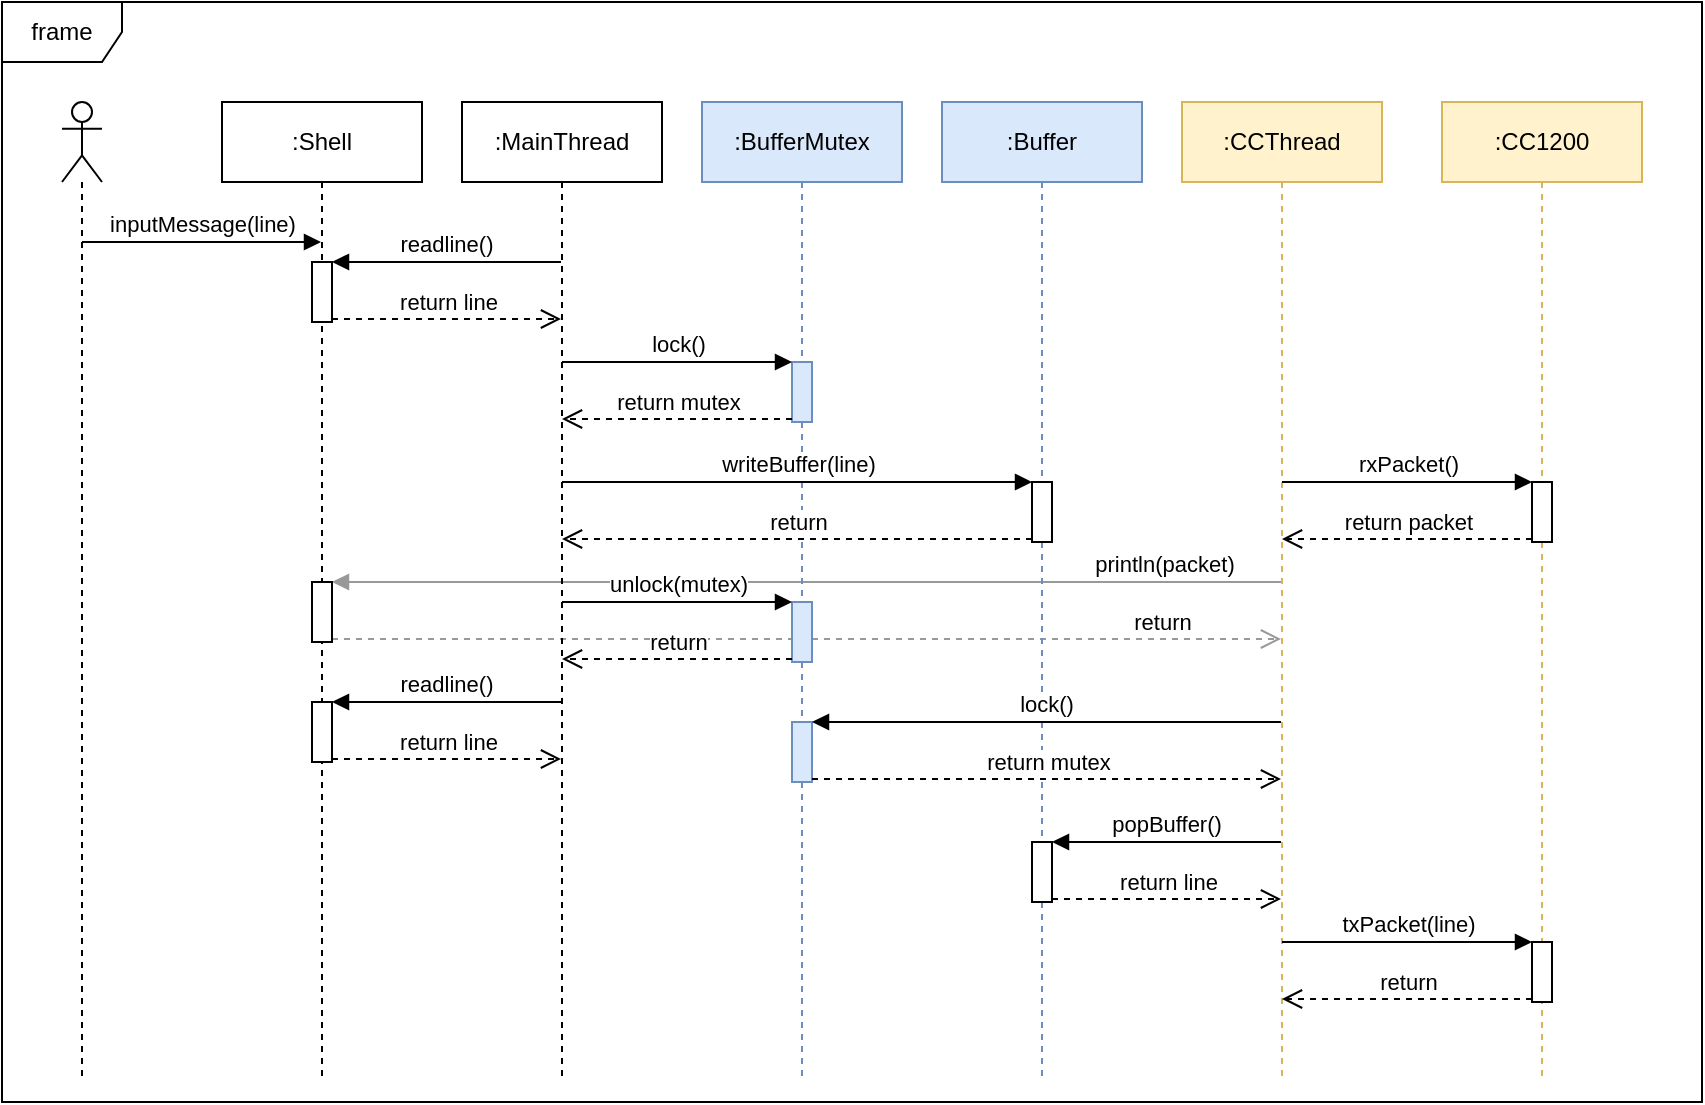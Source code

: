 <mxfile version="14.7.6" type="device"><diagram id="z81dKS24PVunNHAIlxxy" name="Page-1"><mxGraphModel dx="1122" dy="667" grid="1" gridSize="10" guides="1" tooltips="1" connect="1" arrows="1" fold="1" page="1" pageScale="1" pageWidth="850" pageHeight="1100" math="0" shadow="0"><root><mxCell id="0"/><mxCell id="1" parent="0"/><mxCell id="vjqOIyHMnBMFGQPVN8Ki-2" value="frame" style="shape=umlFrame;whiteSpace=wrap;html=1;" vertex="1" parent="1"><mxGeometry x="130" y="70" width="850" height="550" as="geometry"/></mxCell><mxCell id="vjqOIyHMnBMFGQPVN8Ki-39" value="println(packet)" style="html=1;verticalAlign=bottom;endArrow=block;entryX=1;entryY=0;strokeColor=#999999;" edge="1" target="vjqOIyHMnBMFGQPVN8Ki-38" parent="1" source="vjqOIyHMnBMFGQPVN8Ki-24"><mxGeometry x="-0.749" relative="1" as="geometry"><mxPoint x="770" y="235" as="sourcePoint"/><mxPoint x="1" as="offset"/></mxGeometry></mxCell><mxCell id="vjqOIyHMnBMFGQPVN8Ki-40" value="return" style="html=1;verticalAlign=bottom;endArrow=open;dashed=1;endSize=8;exitX=1;exitY=0.95;strokeColor=#999999;" edge="1" source="vjqOIyHMnBMFGQPVN8Ki-38" parent="1" target="vjqOIyHMnBMFGQPVN8Ki-24"><mxGeometry x="0.749" relative="1" as="geometry"><mxPoint x="770" y="292" as="targetPoint"/><mxPoint as="offset"/></mxGeometry></mxCell><mxCell id="vjqOIyHMnBMFGQPVN8Ki-3" value="" style="shape=umlLifeline;participant=umlActor;perimeter=lifelinePerimeter;whiteSpace=wrap;html=1;container=1;collapsible=0;recursiveResize=0;verticalAlign=top;spacingTop=36;outlineConnect=0;" vertex="1" parent="1"><mxGeometry x="160" y="120" width="20" height="490" as="geometry"/></mxCell><mxCell id="vjqOIyHMnBMFGQPVN8Ki-4" value=":Shell" style="shape=umlLifeline;perimeter=lifelinePerimeter;whiteSpace=wrap;html=1;container=1;collapsible=0;recursiveResize=0;outlineConnect=0;" vertex="1" parent="1"><mxGeometry x="240" y="120" width="100" height="490" as="geometry"/></mxCell><mxCell id="vjqOIyHMnBMFGQPVN8Ki-21" value="" style="html=1;points=[];perimeter=orthogonalPerimeter;" vertex="1" parent="vjqOIyHMnBMFGQPVN8Ki-4"><mxGeometry x="45" y="300" width="10" height="30" as="geometry"/></mxCell><mxCell id="vjqOIyHMnBMFGQPVN8Ki-5" value=":MainThread" style="shape=umlLifeline;perimeter=lifelinePerimeter;whiteSpace=wrap;html=1;container=1;collapsible=0;recursiveResize=0;outlineConnect=0;" vertex="1" parent="1"><mxGeometry x="360" y="120" width="100" height="490" as="geometry"/></mxCell><mxCell id="vjqOIyHMnBMFGQPVN8Ki-6" value=":BufferMutex" style="shape=umlLifeline;perimeter=lifelinePerimeter;whiteSpace=wrap;html=1;container=1;collapsible=0;recursiveResize=0;outlineConnect=0;fillColor=#dae8fc;strokeColor=#6c8ebf;" vertex="1" parent="1"><mxGeometry x="480" y="120" width="100" height="490" as="geometry"/></mxCell><mxCell id="vjqOIyHMnBMFGQPVN8Ki-7" value="inputMessage(line)" style="html=1;verticalAlign=bottom;endArrow=block;" edge="1" parent="1" source="vjqOIyHMnBMFGQPVN8Ki-3" target="vjqOIyHMnBMFGQPVN8Ki-4"><mxGeometry width="80" relative="1" as="geometry"><mxPoint x="340" y="290" as="sourcePoint"/><mxPoint x="420" y="290" as="targetPoint"/><Array as="points"><mxPoint x="200" y="190"/></Array></mxGeometry></mxCell><mxCell id="vjqOIyHMnBMFGQPVN8Ki-9" value="" style="html=1;points=[];perimeter=orthogonalPerimeter;" vertex="1" parent="1"><mxGeometry x="285" y="200" width="10" height="30" as="geometry"/></mxCell><mxCell id="vjqOIyHMnBMFGQPVN8Ki-10" value="readline()" style="html=1;verticalAlign=bottom;endArrow=block;entryX=1;entryY=0;" edge="1" target="vjqOIyHMnBMFGQPVN8Ki-9" parent="1" source="vjqOIyHMnBMFGQPVN8Ki-5"><mxGeometry relative="1" as="geometry"><mxPoint x="420" y="260" as="sourcePoint"/></mxGeometry></mxCell><mxCell id="vjqOIyHMnBMFGQPVN8Ki-11" value="return line" style="html=1;verticalAlign=bottom;endArrow=open;dashed=1;endSize=8;exitX=1;exitY=0.95;" edge="1" source="vjqOIyHMnBMFGQPVN8Ki-9" parent="1" target="vjqOIyHMnBMFGQPVN8Ki-5"><mxGeometry relative="1" as="geometry"><mxPoint x="420" y="317" as="targetPoint"/></mxGeometry></mxCell><mxCell id="vjqOIyHMnBMFGQPVN8Ki-14" value="" style="html=1;points=[];perimeter=orthogonalPerimeter;fillColor=#dae8fc;strokeColor=#6c8ebf;" vertex="1" parent="1"><mxGeometry x="525" y="250" width="10" height="30" as="geometry"/></mxCell><mxCell id="vjqOIyHMnBMFGQPVN8Ki-15" value="lock()" style="html=1;verticalAlign=bottom;endArrow=block;entryX=0;entryY=0;" edge="1" target="vjqOIyHMnBMFGQPVN8Ki-14" parent="1" source="vjqOIyHMnBMFGQPVN8Ki-5"><mxGeometry relative="1" as="geometry"><mxPoint x="530" y="280" as="sourcePoint"/></mxGeometry></mxCell><mxCell id="vjqOIyHMnBMFGQPVN8Ki-16" value="return mutex" style="html=1;verticalAlign=bottom;endArrow=open;dashed=1;endSize=8;exitX=0;exitY=0.95;" edge="1" source="vjqOIyHMnBMFGQPVN8Ki-14" parent="1" target="vjqOIyHMnBMFGQPVN8Ki-5"><mxGeometry relative="1" as="geometry"><mxPoint x="530" y="356" as="targetPoint"/></mxGeometry></mxCell><mxCell id="vjqOIyHMnBMFGQPVN8Ki-17" value=":Buffer" style="shape=umlLifeline;perimeter=lifelinePerimeter;whiteSpace=wrap;html=1;container=1;collapsible=0;recursiveResize=0;outlineConnect=0;fillColor=#dae8fc;strokeColor=#6c8ebf;" vertex="1" parent="1"><mxGeometry x="600" y="120" width="100" height="490" as="geometry"/></mxCell><mxCell id="vjqOIyHMnBMFGQPVN8Ki-18" value="" style="html=1;points=[];perimeter=orthogonalPerimeter;" vertex="1" parent="1"><mxGeometry x="645" y="310" width="10" height="30" as="geometry"/></mxCell><mxCell id="vjqOIyHMnBMFGQPVN8Ki-19" value="writeBuffer(line)" style="html=1;verticalAlign=bottom;endArrow=block;entryX=0;entryY=0;" edge="1" target="vjqOIyHMnBMFGQPVN8Ki-18" parent="1" source="vjqOIyHMnBMFGQPVN8Ki-5"><mxGeometry relative="1" as="geometry"><mxPoint x="419.997" y="313.0" as="sourcePoint"/></mxGeometry></mxCell><mxCell id="vjqOIyHMnBMFGQPVN8Ki-20" value="return" style="html=1;verticalAlign=bottom;endArrow=open;dashed=1;endSize=8;exitX=0;exitY=0.95;" edge="1" source="vjqOIyHMnBMFGQPVN8Ki-18" parent="1" target="vjqOIyHMnBMFGQPVN8Ki-5"><mxGeometry relative="1" as="geometry"><mxPoint x="419.997" y="389.0" as="targetPoint"/></mxGeometry></mxCell><mxCell id="vjqOIyHMnBMFGQPVN8Ki-22" value="readline()" style="html=1;verticalAlign=bottom;endArrow=block;entryX=1;entryY=0;" edge="1" target="vjqOIyHMnBMFGQPVN8Ki-21" parent="1" source="vjqOIyHMnBMFGQPVN8Ki-5"><mxGeometry relative="1" as="geometry"><mxPoint x="355" y="350" as="sourcePoint"/></mxGeometry></mxCell><mxCell id="vjqOIyHMnBMFGQPVN8Ki-23" value="return line" style="html=1;verticalAlign=bottom;endArrow=open;dashed=1;endSize=8;exitX=1;exitY=0.95;" edge="1" source="vjqOIyHMnBMFGQPVN8Ki-21" parent="1" target="vjqOIyHMnBMFGQPVN8Ki-5"><mxGeometry relative="1" as="geometry"><mxPoint x="355" y="407" as="targetPoint"/></mxGeometry></mxCell><mxCell id="vjqOIyHMnBMFGQPVN8Ki-24" value=":CCThread" style="shape=umlLifeline;perimeter=lifelinePerimeter;whiteSpace=wrap;html=1;container=1;collapsible=0;recursiveResize=0;outlineConnect=0;fillColor=#fff2cc;strokeColor=#d6b656;" vertex="1" parent="1"><mxGeometry x="720" y="120" width="100" height="490" as="geometry"/></mxCell><mxCell id="vjqOIyHMnBMFGQPVN8Ki-25" value=":CC1200" style="shape=umlLifeline;perimeter=lifelinePerimeter;whiteSpace=wrap;html=1;container=1;collapsible=0;recursiveResize=0;outlineConnect=0;fillColor=#fff2cc;strokeColor=#d6b656;" vertex="1" parent="1"><mxGeometry x="850" y="120" width="100" height="490" as="geometry"/></mxCell><mxCell id="vjqOIyHMnBMFGQPVN8Ki-26" value="" style="html=1;points=[];perimeter=orthogonalPerimeter;fillColor=#dae8fc;strokeColor=#6c8ebf;" vertex="1" parent="1"><mxGeometry x="525" y="430" width="10" height="30" as="geometry"/></mxCell><mxCell id="vjqOIyHMnBMFGQPVN8Ki-27" value="lock()" style="html=1;verticalAlign=bottom;endArrow=block;entryX=1;entryY=0;" edge="1" target="vjqOIyHMnBMFGQPVN8Ki-26" parent="1" source="vjqOIyHMnBMFGQPVN8Ki-24"><mxGeometry relative="1" as="geometry"><mxPoint x="595" y="340" as="sourcePoint"/></mxGeometry></mxCell><mxCell id="vjqOIyHMnBMFGQPVN8Ki-28" value="return mutex" style="html=1;verticalAlign=bottom;endArrow=open;dashed=1;endSize=8;exitX=1;exitY=0.95;" edge="1" source="vjqOIyHMnBMFGQPVN8Ki-26" parent="1" target="vjqOIyHMnBMFGQPVN8Ki-24"><mxGeometry relative="1" as="geometry"><mxPoint x="595" y="397" as="targetPoint"/></mxGeometry></mxCell><mxCell id="vjqOIyHMnBMFGQPVN8Ki-29" value="" style="html=1;points=[];perimeter=orthogonalPerimeter;fillColor=#dae8fc;strokeColor=#6c8ebf;" vertex="1" parent="1"><mxGeometry x="525" y="370" width="10" height="30" as="geometry"/></mxCell><mxCell id="vjqOIyHMnBMFGQPVN8Ki-30" value="unlock(mutex)" style="html=1;verticalAlign=bottom;endArrow=block;entryX=0;entryY=0;" edge="1" target="vjqOIyHMnBMFGQPVN8Ki-29" parent="1" source="vjqOIyHMnBMFGQPVN8Ki-5"><mxGeometry relative="1" as="geometry"><mxPoint x="470" y="330" as="sourcePoint"/></mxGeometry></mxCell><mxCell id="vjqOIyHMnBMFGQPVN8Ki-31" value="return" style="html=1;verticalAlign=bottom;endArrow=open;dashed=1;endSize=8;exitX=0;exitY=0.95;" edge="1" source="vjqOIyHMnBMFGQPVN8Ki-29" parent="1" target="vjqOIyHMnBMFGQPVN8Ki-5"><mxGeometry relative="1" as="geometry"><mxPoint x="470" y="406" as="targetPoint"/></mxGeometry></mxCell><mxCell id="vjqOIyHMnBMFGQPVN8Ki-35" value="" style="html=1;points=[];perimeter=orthogonalPerimeter;" vertex="1" parent="1"><mxGeometry x="895" y="310" width="10" height="30" as="geometry"/></mxCell><mxCell id="vjqOIyHMnBMFGQPVN8Ki-36" value="rxPacket()" style="html=1;verticalAlign=bottom;endArrow=block;entryX=0;entryY=0;" edge="1" target="vjqOIyHMnBMFGQPVN8Ki-35" parent="1" source="vjqOIyHMnBMFGQPVN8Ki-24"><mxGeometry relative="1" as="geometry"><mxPoint x="760" y="260" as="sourcePoint"/></mxGeometry></mxCell><mxCell id="vjqOIyHMnBMFGQPVN8Ki-37" value="return packet" style="html=1;verticalAlign=bottom;endArrow=open;dashed=1;endSize=8;exitX=0;exitY=0.95;" edge="1" source="vjqOIyHMnBMFGQPVN8Ki-35" parent="1" target="vjqOIyHMnBMFGQPVN8Ki-24"><mxGeometry relative="1" as="geometry"><mxPoint x="760" y="336" as="targetPoint"/></mxGeometry></mxCell><mxCell id="vjqOIyHMnBMFGQPVN8Ki-38" value="" style="html=1;points=[];perimeter=orthogonalPerimeter;" vertex="1" parent="1"><mxGeometry x="285" y="360" width="10" height="30" as="geometry"/></mxCell><mxCell id="vjqOIyHMnBMFGQPVN8Ki-41" value="" style="html=1;points=[];perimeter=orthogonalPerimeter;" vertex="1" parent="1"><mxGeometry x="645" y="490" width="10" height="30" as="geometry"/></mxCell><mxCell id="vjqOIyHMnBMFGQPVN8Ki-42" value="popBuffer()" style="html=1;verticalAlign=bottom;endArrow=block;entryX=1;entryY=0;" edge="1" target="vjqOIyHMnBMFGQPVN8Ki-41" parent="1" source="vjqOIyHMnBMFGQPVN8Ki-24"><mxGeometry relative="1" as="geometry"><mxPoint x="715" y="480" as="sourcePoint"/></mxGeometry></mxCell><mxCell id="vjqOIyHMnBMFGQPVN8Ki-43" value="return line" style="html=1;verticalAlign=bottom;endArrow=open;dashed=1;endSize=8;exitX=1;exitY=0.95;" edge="1" source="vjqOIyHMnBMFGQPVN8Ki-41" parent="1" target="vjqOIyHMnBMFGQPVN8Ki-24"><mxGeometry relative="1" as="geometry"><mxPoint x="715" y="537" as="targetPoint"/></mxGeometry></mxCell><mxCell id="vjqOIyHMnBMFGQPVN8Ki-44" value="" style="html=1;points=[];perimeter=orthogonalPerimeter;" vertex="1" parent="1"><mxGeometry x="895" y="540" width="10" height="30" as="geometry"/></mxCell><mxCell id="vjqOIyHMnBMFGQPVN8Ki-45" value="txPacket(line)" style="html=1;verticalAlign=bottom;endArrow=block;entryX=0;entryY=0;" edge="1" target="vjqOIyHMnBMFGQPVN8Ki-44" parent="1" source="vjqOIyHMnBMFGQPVN8Ki-24"><mxGeometry relative="1" as="geometry"><mxPoint x="800" y="530" as="sourcePoint"/></mxGeometry></mxCell><mxCell id="vjqOIyHMnBMFGQPVN8Ki-46" value="return" style="html=1;verticalAlign=bottom;endArrow=open;dashed=1;endSize=8;exitX=0;exitY=0.95;" edge="1" source="vjqOIyHMnBMFGQPVN8Ki-44" parent="1" target="vjqOIyHMnBMFGQPVN8Ki-24"><mxGeometry relative="1" as="geometry"><mxPoint x="800" y="606" as="targetPoint"/></mxGeometry></mxCell></root></mxGraphModel></diagram></mxfile>